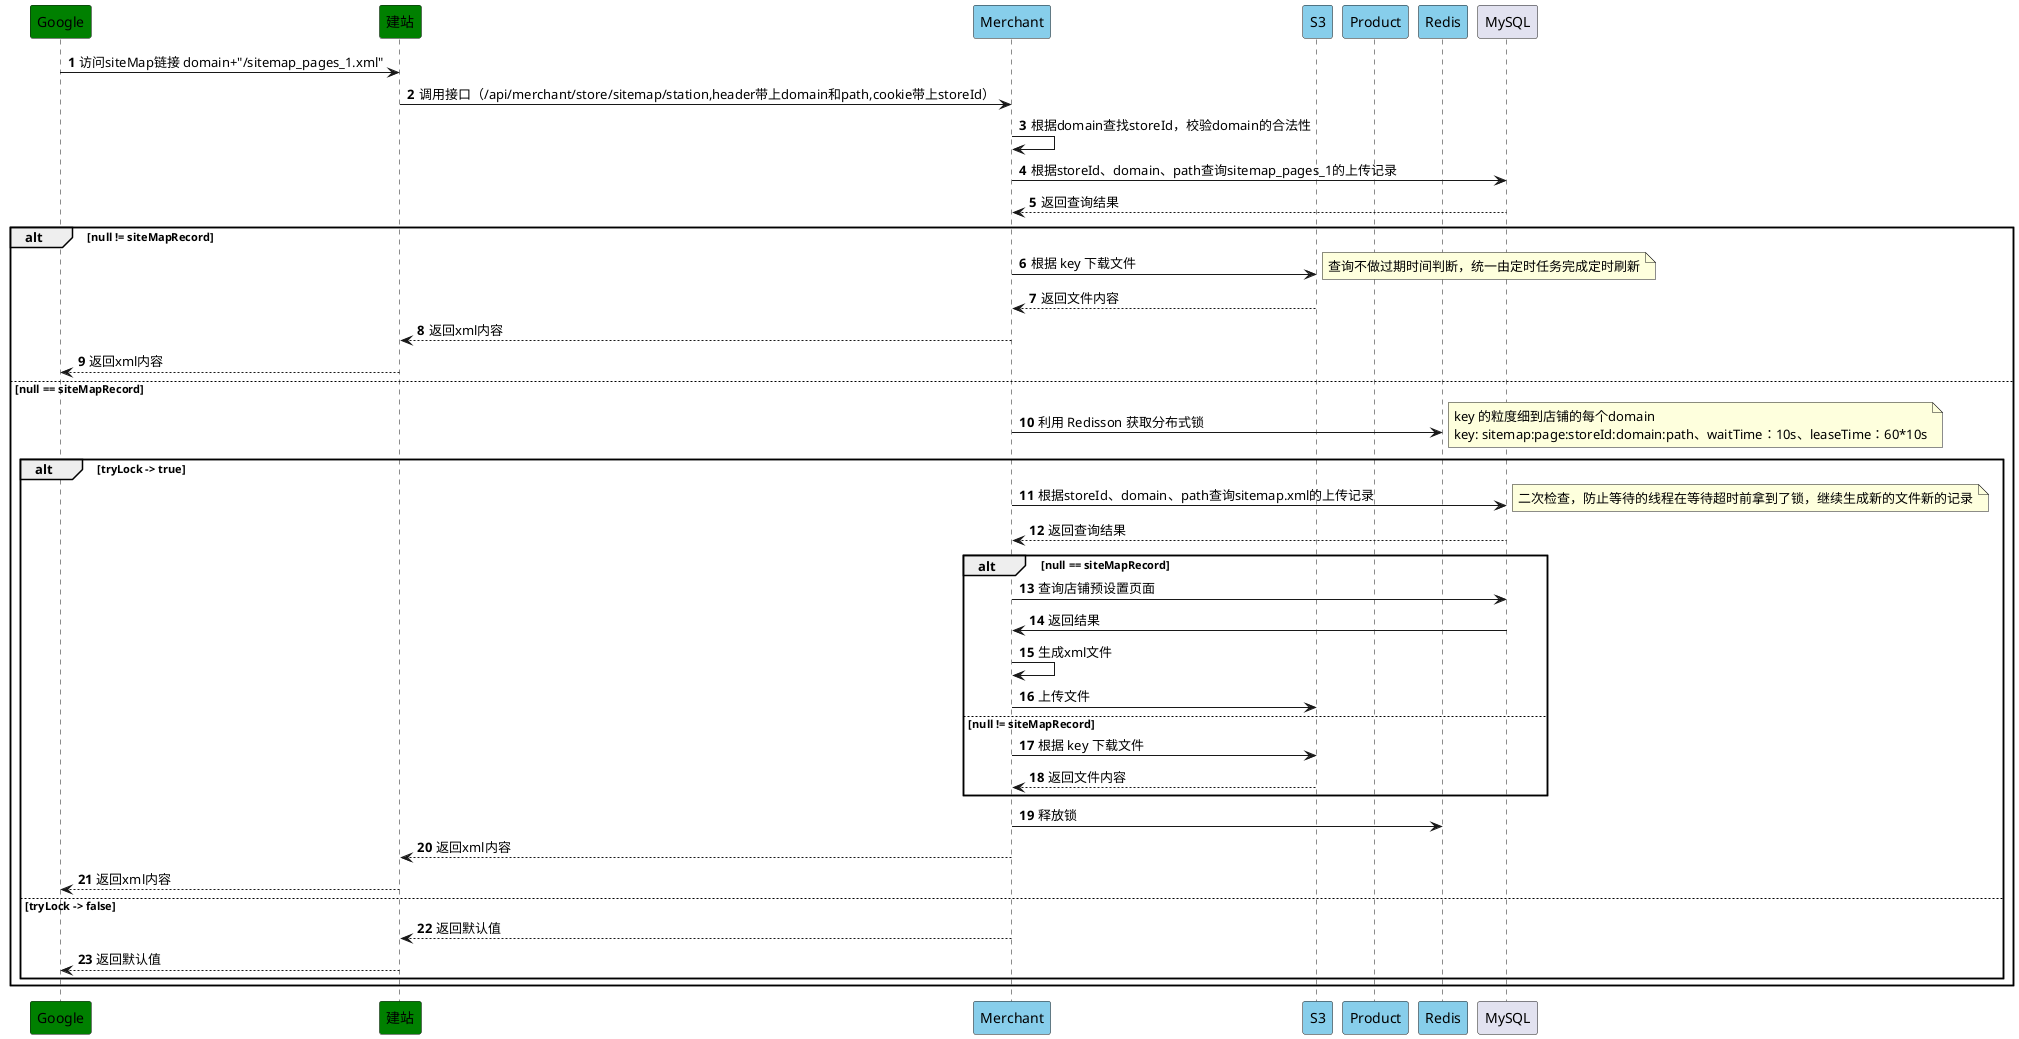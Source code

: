 @startuml
'https://plantuml.com/sequence-diagram

autonumber
participant "Google" as Google #green
participant "建站" as Station #green
participant "Merchant" as Merchant #skyblue
participant "S3" as S3 #skyblue
participant "Product" as Product #skyblue
participant "Redis" as Redis #skyblue
Google -> Station: 访问siteMap链接 domain+"/sitemap_pages_1.xml"
Station -> Merchant: 调用接口（/api/merchant/store/sitemap/station,header带上domain和path,cookie带上storeId）
Merchant -> Merchant: 根据domain查找storeId，校验domain的合法性
Merchant -> MySQL: 根据storeId、domain、path查询sitemap_pages_1的上传记录
MySQL --> Merchant: 返回查询结果
alt null != siteMapRecord
Merchant -> S3: 根据 key 下载文件
note right: 查询不做过期时间判断，统一由定时任务完成定时刷新
S3 --> Merchant: 返回文件内容
Merchant --> Station: 返回xml内容
Station --> Google: 返回xml内容
else null == siteMapRecord
Merchant -> Redis: 利用 Redisson 获取分布式锁
note right: key 的粒度细到店铺的每个domain\nkey: sitemap:page:storeId:domain:path、waitTime：10s、leaseTime：60*10s
alt tryLock -> true
Merchant -> MySQL: 根据storeId、domain、path查询sitemap.xml的上传记录
note right: 二次检查，防止等待的线程在等待超时前拿到了锁，继续生成新的文件新的记录
MySQL --> Merchant: 返回查询结果
alt null == siteMapRecord
Merchant -> MySQL: 查询店铺预设置页面
MySQL -> Merchant: 返回结果
Merchant -> Merchant: 生成xml文件
Merchant -> S3: 上传文件
else null != siteMapRecord
Merchant -> S3: 根据 key 下载文件
S3 --> Merchant: 返回文件内容
end
Merchant -> Redis: 释放锁
Merchant --> Station: 返回xml内容
Station --> Google: 返回xml内容
else tryLock -> false
Merchant --> Station: 返回默认值
Station --> Google: 返回默认值
end
end
@enduml